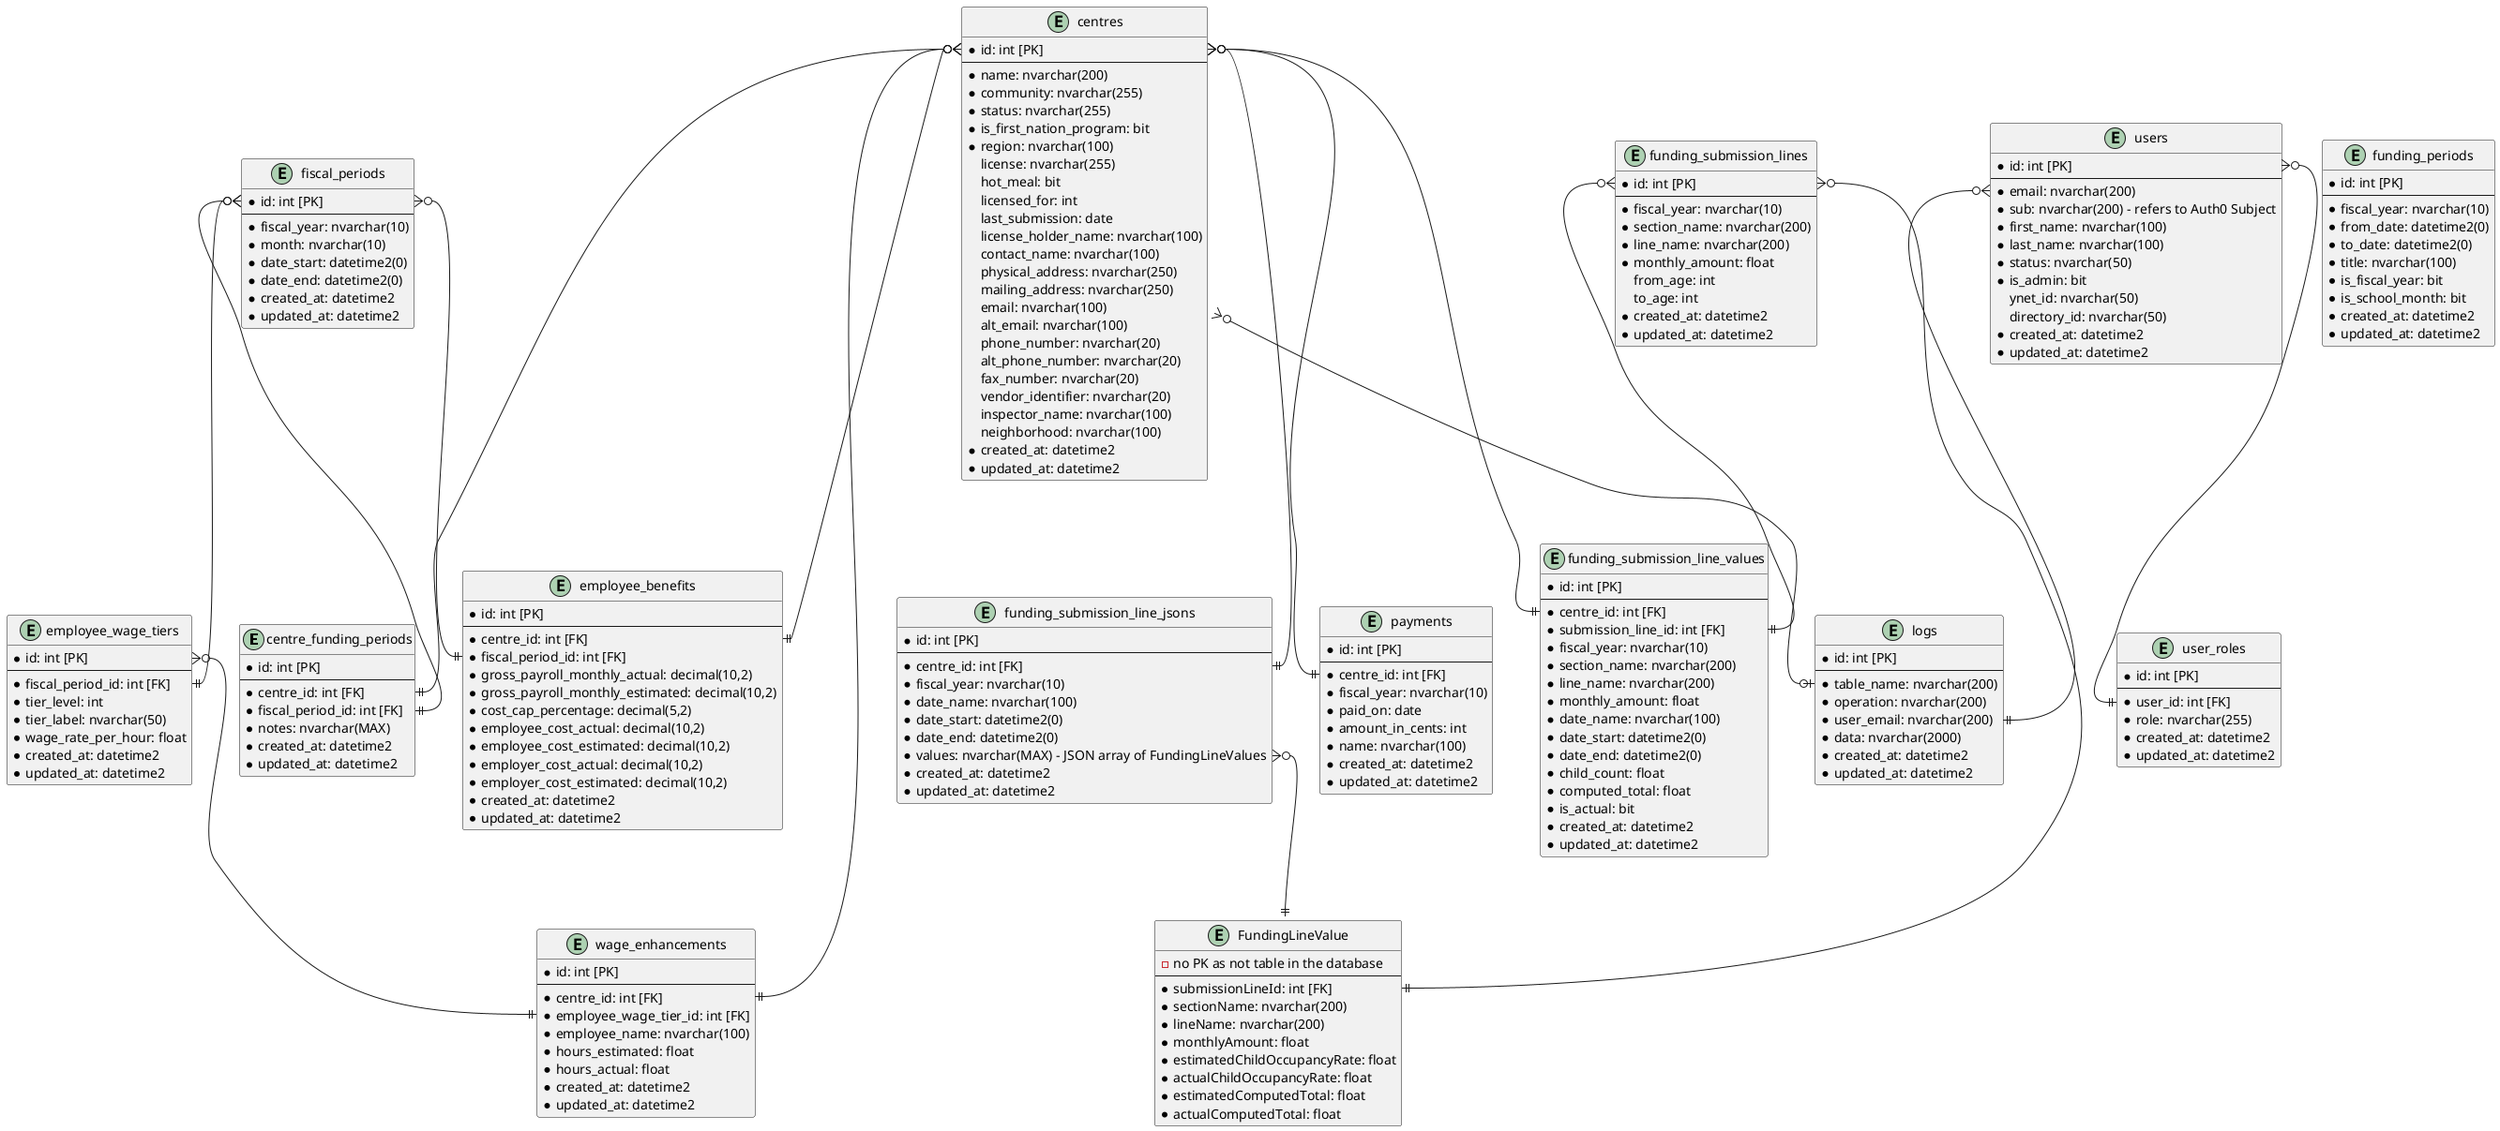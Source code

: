 @startuml Entity Relationship Diagrams

entity "centre_funding_periods" {
  * id: int [PK]
  --
  * centre_id: int [FK]
  * fiscal_period_id: int [FK]
  * notes: nvarchar(MAX)
  * created_at: datetime2
  * updated_at: datetime2
}

entity "centres" {
  * id: int [PK]
  --
  * name: nvarchar(200)
  * community: nvarchar(255)
  * status: nvarchar(255)
  * is_first_nation_program: bit
  * region: nvarchar(100)
  license: nvarchar(255)
  hot_meal: bit
  licensed_for: int
  last_submission: date
  license_holder_name: nvarchar(100)
  contact_name: nvarchar(100)
  physical_address: nvarchar(250)
  mailing_address: nvarchar(250)
  email: nvarchar(100)
  alt_email: nvarchar(100)
  phone_number: nvarchar(20)
  alt_phone_number: nvarchar(20)
  fax_number: nvarchar(20)
  vendor_identifier: nvarchar(20)
  inspector_name: nvarchar(100)
  neighborhood: nvarchar(100)
  * created_at: datetime2
  * updated_at: datetime2
}

entity "employee_benefits" {
  * id: int [PK]
  --
  * centre_id: int [FK]
  * fiscal_period_id: int [FK]
  * gross_payroll_monthly_actual: decimal(10,2)
  * gross_payroll_monthly_estimated: decimal(10,2)
  * cost_cap_percentage: decimal(5,2)
  * employee_cost_actual: decimal(10,2)
  * employee_cost_estimated: decimal(10,2)
  * employer_cost_actual: decimal(10,2)
  * employer_cost_estimated: decimal(10,2)
  * created_at: datetime2
  * updated_at: datetime2
}

entity "employee_wage_tiers" {
  * id: int [PK]
  --
  * fiscal_period_id: int [FK]
  * tier_level: int
  * tier_label: nvarchar(50)
  * wage_rate_per_hour: float
  * created_at: datetime2
  * updated_at: datetime2
}

entity "fiscal_periods" {
  * id: int [PK]
  --
  * fiscal_year: nvarchar(10)
  * month: nvarchar(10)
  * date_start: datetime2(0)
  * date_end: datetime2(0)
  * created_at: datetime2
  * updated_at: datetime2
}

entity "funding_periods" {
  * id: int [PK]
  --
  * fiscal_year: nvarchar(10)
  * from_date: datetime2(0)
  * to_date: datetime2(0)
  * title: nvarchar(100)
  * is_fiscal_year: bit
  * is_school_month: bit
  * created_at: datetime2
  * updated_at: datetime2
}

entity "funding_submission_line_jsons" {
  * id: int [PK]
  --
  * centre_id: int [FK]
  * fiscal_year: nvarchar(10)
  * date_name: nvarchar(100)
  * date_start: datetime2(0)
  * date_end: datetime2(0)
  * values: nvarchar(MAX) - JSON array of FundingLineValues
  * created_at: datetime2
  * updated_at: datetime2
}

' This is stored as json in the funding_submission_line_jsons::values column
entity "FundingLineValue" {
  - no PK as not table in the database
  --
  * submissionLineId: int [FK]
  * sectionName: nvarchar(200)
  * lineName: nvarchar(200)
  * monthlyAmount: float
  * estimatedChildOccupancyRate: float
  * actualChildOccupancyRate: float
  * estimatedComputedTotal: float
  * actualComputedTotal: float
}

' This table is not in use currently.
entity "funding_submission_line_values" {
  * id: int [PK]
  --
  * centre_id: int [FK]
  * submission_line_id: int [FK]
  * fiscal_year: nvarchar(10)
  * section_name: nvarchar(200)
  * line_name: nvarchar(200)
  * monthly_amount: float
  * date_name: nvarchar(100)
  * date_start: datetime2(0)
  * date_end: datetime2(0)
  * child_count: float
  * computed_total: float
  * is_actual: bit
  * created_at: datetime2
  * updated_at: datetime2
}

entity "funding_submission_lines" {
  * id: int [PK]
  --
  * fiscal_year: nvarchar(10)
  * section_name: nvarchar(200)
  * line_name: nvarchar(200)
  * monthly_amount: float
  from_age: int
  to_age: int
  * created_at: datetime2
  * updated_at: datetime2
}

' This table is a sort of polymorphic table to store changes relating to some abitrary table.
entity "logs" {
  * id: int [PK]
  --
  * table_name: nvarchar(200)
  * operation: nvarchar(200)
  * user_email: nvarchar(200)
  * data: nvarchar(2000)
  * created_at: datetime2
  * updated_at: datetime2
}

entity "payments" {
  * id: int [PK]
  --
  * centre_id: int [FK]
  * fiscal_year: nvarchar(10)
  * paid_on: date
  * amount_in_cents: int
  * name: nvarchar(100)
  * created_at: datetime2
  * updated_at: datetime2
}

entity "user_roles" {
  * id: int [PK]
  --
  * user_id: int [FK]
  * role: nvarchar(255)
  * created_at: datetime2
  * updated_at: datetime2
}

entity "users" {
  * id: int [PK]
  --
  * email: nvarchar(200)
  * sub: nvarchar(200) - refers to Auth0 Subject
  * first_name: nvarchar(100)
  * last_name: nvarchar(100)
  * status: nvarchar(50)
  * is_admin: bit
  ynet_id: nvarchar(50)
  directory_id: nvarchar(50)
  * created_at: datetime2
  * updated_at: datetime2
}

entity "wage_enhancements" {
  * id: int [PK]
  --
  * centre_id: int [FK]
  * employee_wage_tier_id: int [FK]
  * employee_name: nvarchar(100)
  * hours_estimated: float
  * hours_actual: float
  * created_at: datetime2
  * updated_at: datetime2
}

centres::id }o--|| centre_funding_periods::centre_id
centres::id }o--|| employee_benefits::centre_id
centres::id }o--|| funding_submission_line_jsons::centre_id
centres::id }o--|| funding_submission_line_values::centre_id
centres::id }o--|| payments::centre_id
centres::id }o--|| wage_enhancements::centre_id
centres }o--o| logs::table_name
employee_wage_tiers::id }o--|| wage_enhancements::employee_wage_tier_id
fiscal_periods::id }o--|| centre_funding_periods::fiscal_period_id
fiscal_periods::id }o--|| employee_benefits::fiscal_period_id
fiscal_periods::id }o--|| employee_wage_tiers::fiscal_period_id
funding_submission_line_jsons::values }o--|| FundingLineValue
funding_submission_lines::id }o--|| FundingLineValue::submissionLineId
funding_submission_lines::id }o--|| funding_submission_line_values::submission_line_id
users::id }o--|| user_roles::user_id
users::email }o--|| logs::user_email
@enduml
